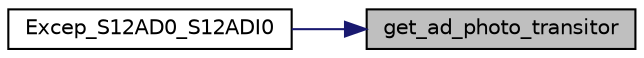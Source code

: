 digraph "get_ad_photo_transitor"
{
 // LATEX_PDF_SIZE
  edge [fontname="Helvetica",fontsize="10",labelfontname="Helvetica",labelfontsize="10"];
  node [fontname="Helvetica",fontsize="10",shape=record];
  rankdir="RL";
  Node1 [label="get_ad_photo_transitor",height=0.2,width=0.4,color="black", fillcolor="grey75", style="filled", fontcolor="black",tooltip="S12ADI0（ADスキャン終了割込み要求時）の割込みハンドラ"];
  Node1 -> Node2 [dir="back",color="midnightblue",fontsize="10",style="solid",fontname="Helvetica"];
  Node2 [label="Excep_S12AD0_S12ADI0",height=0.2,width=0.4,color="black", fillcolor="white", style="filled",URL="$vect_8h.html#a2cd84c069a581ba3d1a72f8135827834",tooltip=" "];
}
